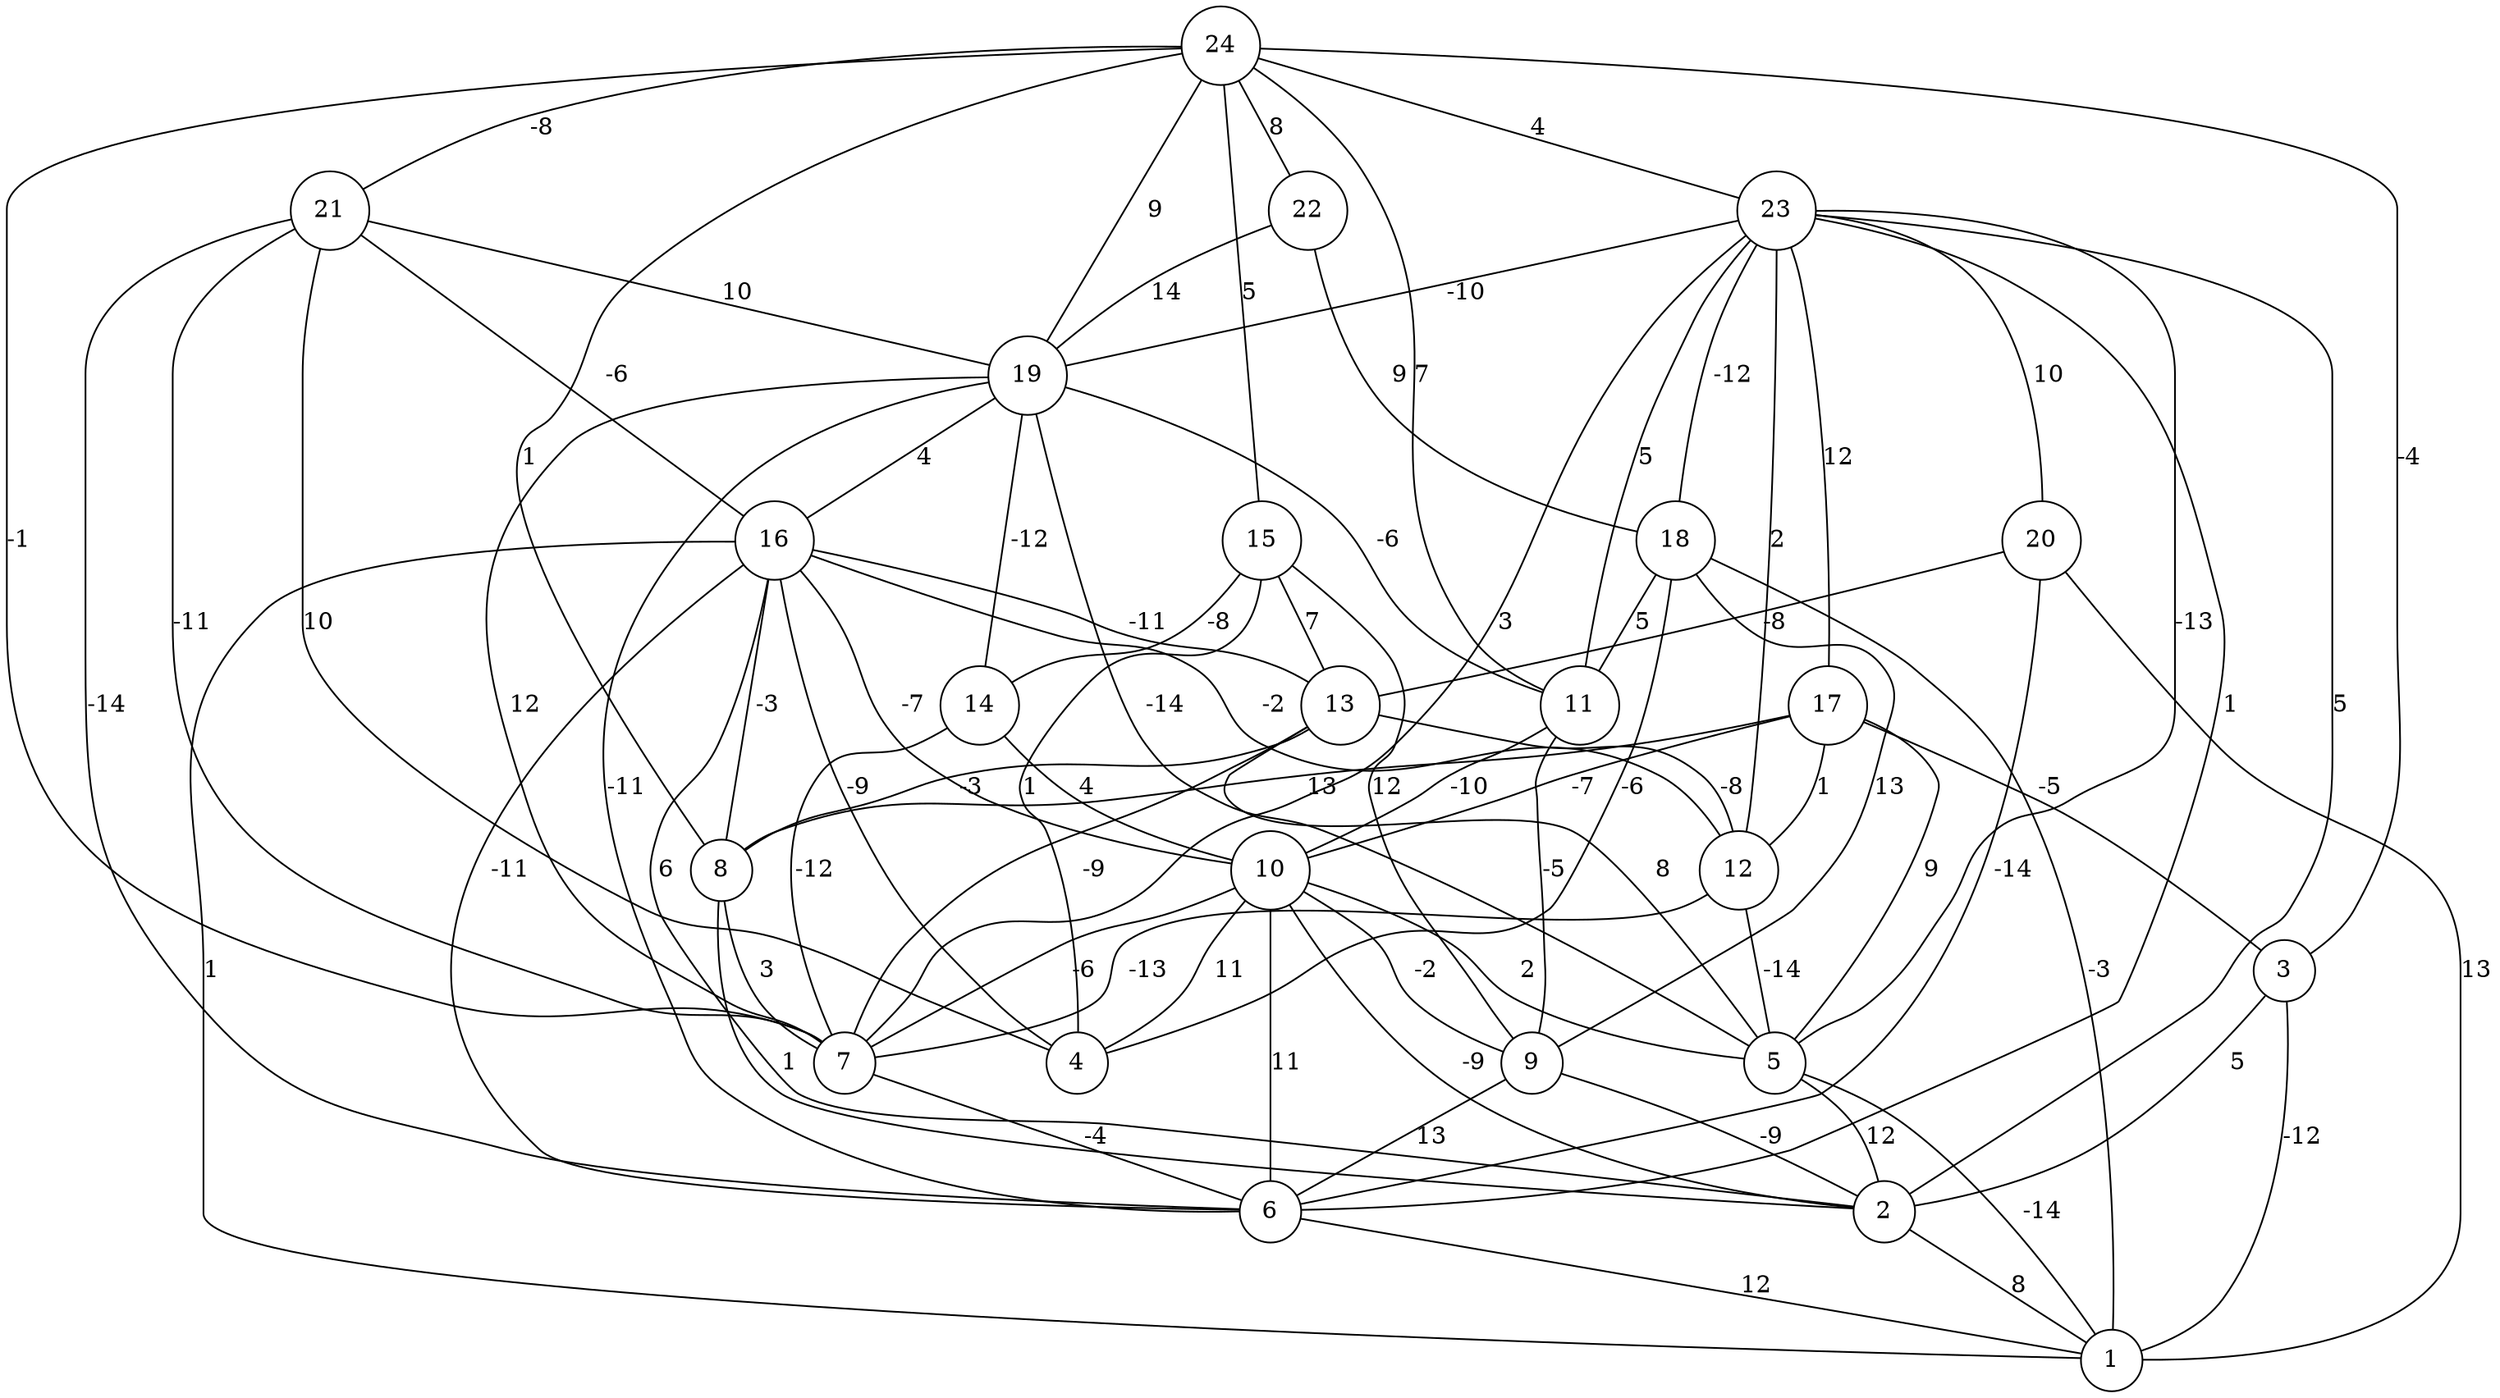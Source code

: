 graph { 
	 fontname="Helvetica,Arial,sans-serif" 
	 node [shape = circle]; 
	 24 -- 3 [label = "-4"];
	 24 -- 7 [label = "-1"];
	 24 -- 8 [label = "1"];
	 24 -- 11 [label = "7"];
	 24 -- 15 [label = "5"];
	 24 -- 19 [label = "9"];
	 24 -- 21 [label = "-8"];
	 24 -- 22 [label = "8"];
	 24 -- 23 [label = "4"];
	 23 -- 2 [label = "5"];
	 23 -- 5 [label = "-13"];
	 23 -- 6 [label = "1"];
	 23 -- 7 [label = "3"];
	 23 -- 11 [label = "5"];
	 23 -- 12 [label = "2"];
	 23 -- 17 [label = "12"];
	 23 -- 18 [label = "-12"];
	 23 -- 19 [label = "-10"];
	 23 -- 20 [label = "10"];
	 22 -- 18 [label = "9"];
	 22 -- 19 [label = "14"];
	 21 -- 4 [label = "10"];
	 21 -- 6 [label = "-14"];
	 21 -- 7 [label = "-11"];
	 21 -- 16 [label = "-6"];
	 21 -- 19 [label = "10"];
	 20 -- 1 [label = "13"];
	 20 -- 6 [label = "-14"];
	 20 -- 13 [label = "-8"];
	 19 -- 5 [label = "-14"];
	 19 -- 6 [label = "-11"];
	 19 -- 7 [label = "12"];
	 19 -- 11 [label = "-6"];
	 19 -- 14 [label = "-12"];
	 19 -- 16 [label = "4"];
	 18 -- 1 [label = "-3"];
	 18 -- 4 [label = "-6"];
	 18 -- 9 [label = "13"];
	 18 -- 11 [label = "5"];
	 17 -- 3 [label = "-5"];
	 17 -- 5 [label = "9"];
	 17 -- 8 [label = "13"];
	 17 -- 10 [label = "-7"];
	 17 -- 12 [label = "1"];
	 16 -- 1 [label = "1"];
	 16 -- 2 [label = "6"];
	 16 -- 4 [label = "-9"];
	 16 -- 6 [label = "-11"];
	 16 -- 8 [label = "-3"];
	 16 -- 10 [label = "-7"];
	 16 -- 12 [label = "-2"];
	 16 -- 13 [label = "-11"];
	 15 -- 4 [label = "1"];
	 15 -- 9 [label = "12"];
	 15 -- 13 [label = "7"];
	 15 -- 14 [label = "-8"];
	 14 -- 7 [label = "-12"];
	 14 -- 10 [label = "4"];
	 13 -- 5 [label = "8"];
	 13 -- 7 [label = "-9"];
	 13 -- 8 [label = "-3"];
	 13 -- 12 [label = "-8"];
	 12 -- 5 [label = "-14"];
	 12 -- 7 [label = "-13"];
	 11 -- 9 [label = "-5"];
	 11 -- 10 [label = "-10"];
	 10 -- 2 [label = "-9"];
	 10 -- 4 [label = "11"];
	 10 -- 5 [label = "2"];
	 10 -- 6 [label = "11"];
	 10 -- 7 [label = "-6"];
	 10 -- 9 [label = "-2"];
	 9 -- 2 [label = "-9"];
	 9 -- 6 [label = "13"];
	 8 -- 2 [label = "1"];
	 8 -- 7 [label = "3"];
	 7 -- 6 [label = "-4"];
	 6 -- 1 [label = "12"];
	 5 -- 1 [label = "-14"];
	 5 -- 2 [label = "12"];
	 3 -- 1 [label = "-12"];
	 3 -- 2 [label = "5"];
	 2 -- 1 [label = "8"];
	 1;
	 2;
	 3;
	 4;
	 5;
	 6;
	 7;
	 8;
	 9;
	 10;
	 11;
	 12;
	 13;
	 14;
	 15;
	 16;
	 17;
	 18;
	 19;
	 20;
	 21;
	 22;
	 23;
	 24;
}
